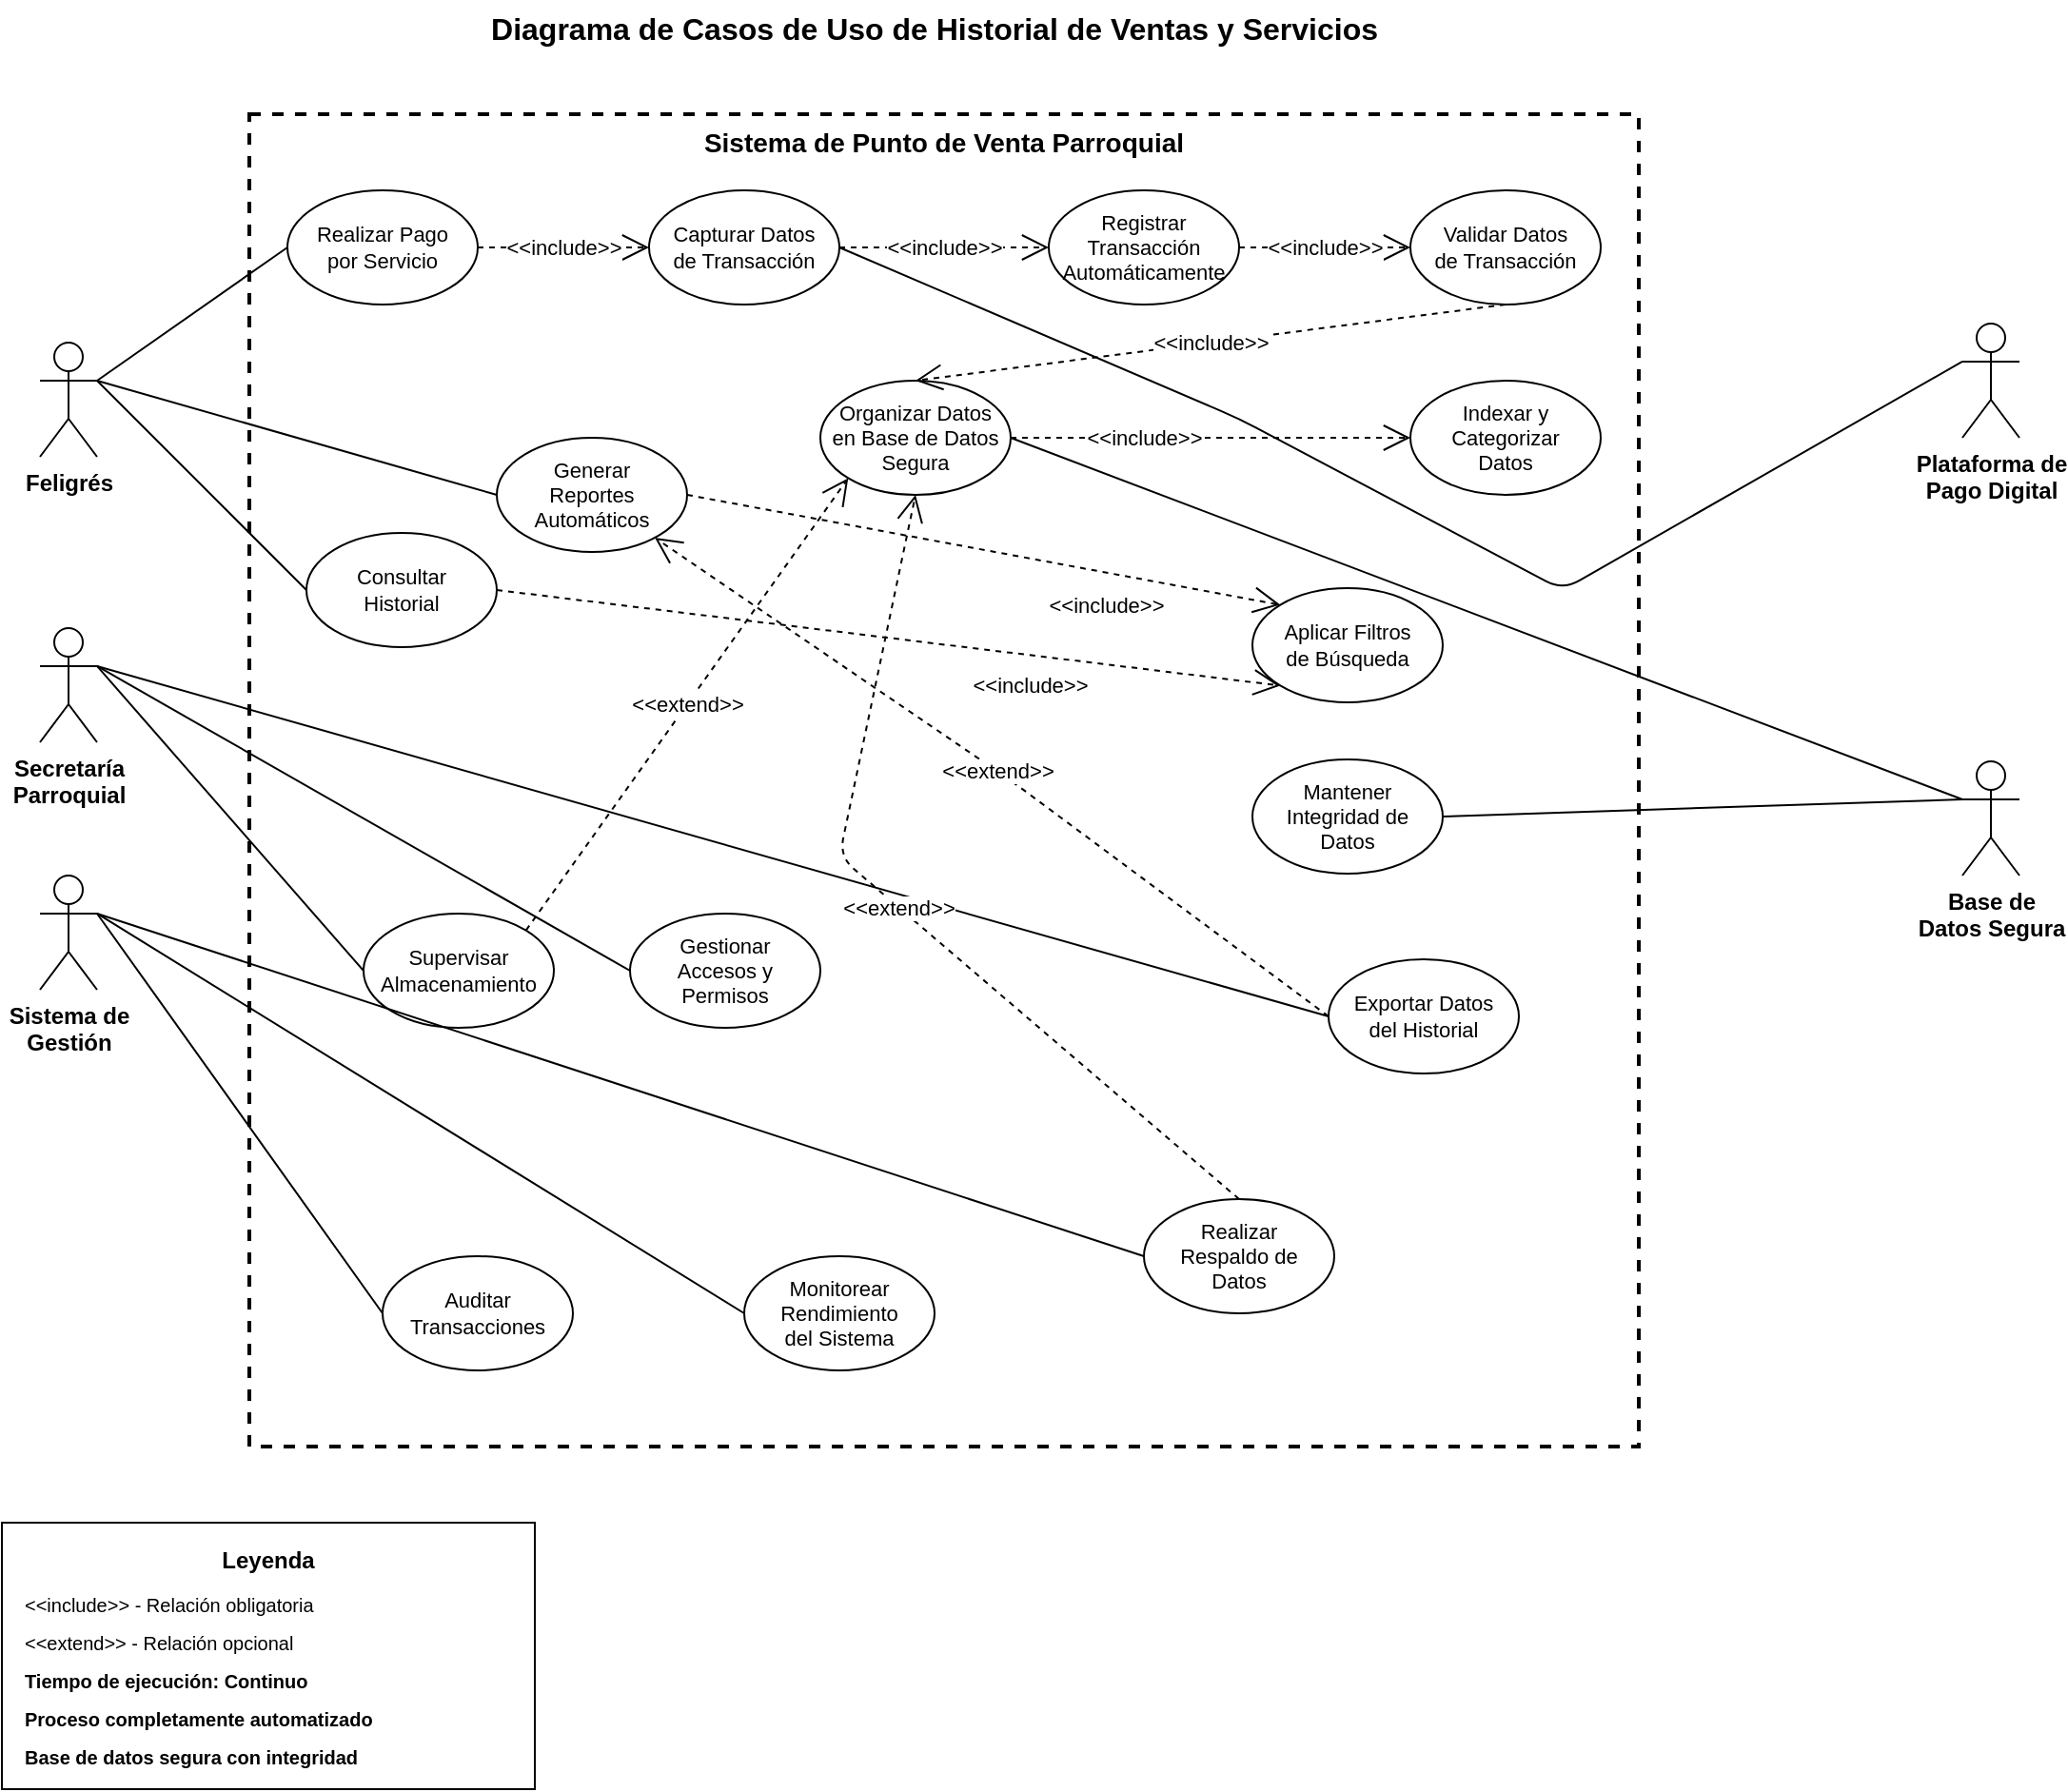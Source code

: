 <mxfile version="27.1.6">
  <diagram id="1UcnmA5p6hqGIfia_Nji" name="Página-1">
    <mxGraphModel dx="1587" dy="676" grid="1" gridSize="10" guides="1" tooltips="1" connect="1" arrows="1" fold="1" page="1" pageScale="1" pageWidth="827" pageHeight="1169" math="0" shadow="0">
      <root>
        <mxCell id="0" />
        <mxCell id="1" parent="0" />
        <mxCell id="system_boundary" value="Sistema de Punto de Venta Parroquial" style="rounded=0;whiteSpace=wrap;html=1;fillColor=none;strokeColor=#000000;strokeWidth=2;dashed=1;fontSize=14;fontStyle=1;verticalAlign=top;" parent="1" vertex="1">
          <mxGeometry x="160" y="80" width="730" height="700" as="geometry" />
        </mxCell>
        <mxCell id="actor_feligres" value="Feligrés" style="shape=umlActor;verticalLabelPosition=bottom;verticalAlign=top;html=1;outlineConnect=0;fontSize=12;fontStyle=1;" parent="1" vertex="1">
          <mxGeometry x="50" y="200" width="30" height="60" as="geometry" />
        </mxCell>
        <mxCell id="actor_secretaria" value="Secretaría&#xa;Parroquial" style="shape=umlActor;verticalLabelPosition=bottom;verticalAlign=top;html=1;outlineConnect=0;fontSize=12;fontStyle=1;" parent="1" vertex="1">
          <mxGeometry x="50" y="350" width="30" height="60" as="geometry" />
        </mxCell>
        <mxCell id="actor_sistema" value="Sistema de&#xa;Gestión" style="shape=umlActor;verticalLabelPosition=bottom;verticalAlign=top;html=1;outlineConnect=0;fontSize=12;fontStyle=1;" parent="1" vertex="1">
          <mxGeometry x="50" y="480" width="30" height="60" as="geometry" />
        </mxCell>
        <mxCell id="actor_database" value="Base de&#xa;Datos Segura" style="shape=umlActor;verticalLabelPosition=bottom;verticalAlign=top;html=1;outlineConnect=0;fontSize=12;fontStyle=1;" parent="1" vertex="1">
          <mxGeometry x="1060" y="420" width="30" height="60" as="geometry" />
        </mxCell>
        <mxCell id="actor_payment" value="Plataforma de&#xa;Pago Digital" style="shape=umlActor;verticalLabelPosition=bottom;verticalAlign=top;html=1;outlineConnect=0;fontSize=12;fontStyle=1;" parent="1" vertex="1">
          <mxGeometry x="1060" y="190" width="30" height="60" as="geometry" />
        </mxCell>
        <mxCell id="uc_realizar_pago" value="Realizar Pago&#xa;por Servicio" style="ellipse;whiteSpace=wrap;html=1;fontSize=11;" parent="1" vertex="1">
          <mxGeometry x="180" y="120" width="100" height="60" as="geometry" />
        </mxCell>
        <mxCell id="uc_capturar" value="Capturar Datos&#xa;de Transacción" style="ellipse;whiteSpace=wrap;html=1;fontSize=11;" parent="1" vertex="1">
          <mxGeometry x="370" y="120" width="100" height="60" as="geometry" />
        </mxCell>
        <mxCell id="uc_registrar" value="Registrar&#xa;Transacción&#xa;Automáticamente" style="ellipse;whiteSpace=wrap;html=1;fontSize=11;" parent="1" vertex="1">
          <mxGeometry x="580" y="120" width="100" height="60" as="geometry" />
        </mxCell>
        <mxCell id="uc_validar" value="Validar Datos&#xa;de Transacción" style="ellipse;whiteSpace=wrap;html=1;fontSize=11;" parent="1" vertex="1">
          <mxGeometry x="770" y="120" width="100" height="60" as="geometry" />
        </mxCell>
        <mxCell id="uc_organizar" value="Organizar Datos&#xa;en Base de Datos&#xa;Segura" style="ellipse;whiteSpace=wrap;html=1;fontSize=11;" parent="1" vertex="1">
          <mxGeometry x="460" y="220" width="100" height="60" as="geometry" />
        </mxCell>
        <mxCell id="uc_indexar" value="Indexar y&#xa;Categorizar&#xa;Datos" style="ellipse;whiteSpace=wrap;html=1;fontSize=11;" parent="1" vertex="1">
          <mxGeometry x="770" y="220" width="100" height="60" as="geometry" />
        </mxCell>
        <mxCell id="uc_consultar" value="Consultar&#xa;Historial" style="ellipse;whiteSpace=wrap;html=1;fontSize=11;" parent="1" vertex="1">
          <mxGeometry x="190" y="300" width="100" height="60" as="geometry" />
        </mxCell>
        <mxCell id="uc_reportes" value="Generar&#xa;Reportes&#xa;Automáticos" style="ellipse;whiteSpace=wrap;html=1;fontSize=11;" parent="1" vertex="1">
          <mxGeometry x="290" y="250" width="100" height="60" as="geometry" />
        </mxCell>
        <mxCell id="uc_filtrar" value="Aplicar Filtros&#xa;de Búsqueda" style="ellipse;whiteSpace=wrap;html=1;fontSize=11;" parent="1" vertex="1">
          <mxGeometry x="687" y="329" width="100" height="60" as="geometry" />
        </mxCell>
        <mxCell id="uc_exportar" value="Exportar Datos&#xa;del Historial" style="ellipse;whiteSpace=wrap;html=1;fontSize=11;" parent="1" vertex="1">
          <mxGeometry x="727" y="524" width="100" height="60" as="geometry" />
        </mxCell>
        <mxCell id="uc_supervisar" value="Supervisar&#xa;Almacenamiento" style="ellipse;whiteSpace=wrap;html=1;fontSize=11;" parent="1" vertex="1">
          <mxGeometry x="220" y="500" width="100" height="60" as="geometry" />
        </mxCell>
        <mxCell id="uc_accesos" value="Gestionar&#xa;Accesos y&#xa;Permisos" style="ellipse;whiteSpace=wrap;html=1;fontSize=11;" parent="1" vertex="1">
          <mxGeometry x="360" y="500" width="100" height="60" as="geometry" />
        </mxCell>
        <mxCell id="uc_backup" value="Realizar&#xa;Respaldo de&#xa;Datos" style="ellipse;whiteSpace=wrap;html=1;fontSize=11;" parent="1" vertex="1">
          <mxGeometry x="630" y="650" width="100" height="60" as="geometry" />
        </mxCell>
        <mxCell id="uc_integridad" value="Mantener&#xa;Integridad de&#xa;Datos" style="ellipse;whiteSpace=wrap;html=1;fontSize=11;" parent="1" vertex="1">
          <mxGeometry x="687" y="419" width="100" height="60" as="geometry" />
        </mxCell>
        <mxCell id="uc_auditar" value="Auditar&#xa;Transacciones" style="ellipse;whiteSpace=wrap;html=1;fontSize=11;" parent="1" vertex="1">
          <mxGeometry x="230" y="680" width="100" height="60" as="geometry" />
        </mxCell>
        <mxCell id="uc_monitorear" value="Monitorear&#xa;Rendimiento&#xa;del Sistema" style="ellipse;whiteSpace=wrap;html=1;fontSize=11;" parent="1" vertex="1">
          <mxGeometry x="420" y="680" width="100" height="60" as="geometry" />
        </mxCell>
        <mxCell id="assoc_feligres_pago" value="" style="endArrow=none;html=1;exitX=1;exitY=0.333;exitDx=0;exitDy=0;exitPerimeter=0;entryX=0;entryY=0.5;entryDx=0;entryDy=0;" parent="1" source="actor_feligres" target="uc_realizar_pago" edge="1">
          <mxGeometry width="50" height="50" relative="1" as="geometry">
            <mxPoint x="110" y="220" as="sourcePoint" />
            <mxPoint x="160" y="170" as="targetPoint" />
          </mxGeometry>
        </mxCell>
        <mxCell id="assoc_feligres_consultar" value="" style="endArrow=none;html=1;exitX=1;exitY=0.333;exitDx=0;exitDy=0;exitPerimeter=0;entryX=0;entryY=0.5;entryDx=0;entryDy=0;" parent="1" source="actor_feligres" target="uc_consultar" edge="1">
          <mxGeometry width="50" height="50" relative="1" as="geometry">
            <mxPoint x="110" y="340" as="sourcePoint" />
            <mxPoint x="160" y="290" as="targetPoint" />
          </mxGeometry>
        </mxCell>
        <mxCell id="assoc_feligres_reportes" value="" style="endArrow=none;html=1;exitX=1;exitY=0.333;exitDx=0;exitDy=0;exitPerimeter=0;entryX=0;entryY=0.5;entryDx=0;entryDy=0;" parent="1" source="actor_feligres" target="uc_reportes" edge="1">
          <mxGeometry width="50" height="50" relative="1" as="geometry">
            <mxPoint x="110" y="350" as="sourcePoint" />
            <mxPoint x="160" y="300" as="targetPoint" />
          </mxGeometry>
        </mxCell>
        <mxCell id="assoc_secretaria_supervisar" value="" style="endArrow=none;html=1;exitX=1;exitY=0.333;exitDx=0;exitDy=0;exitPerimeter=0;entryX=0;entryY=0.5;entryDx=0;entryDy=0;" parent="1" source="actor_secretaria" target="uc_supervisar" edge="1">
          <mxGeometry width="50" height="50" relative="1" as="geometry">
            <mxPoint x="110" y="370" as="sourcePoint" />
            <mxPoint x="160" y="320" as="targetPoint" />
          </mxGeometry>
        </mxCell>
        <mxCell id="assoc_secretaria_accesos" value="" style="endArrow=none;html=1;exitX=1;exitY=0.333;exitDx=0;exitDy=0;exitPerimeter=0;entryX=0;entryY=0.5;entryDx=0;entryDy=0;" parent="1" source="actor_secretaria" target="uc_accesos" edge="1">
          <mxGeometry width="50" height="50" relative="1" as="geometry">
            <mxPoint x="110" y="450" as="sourcePoint" />
            <mxPoint x="160" y="400" as="targetPoint" />
          </mxGeometry>
        </mxCell>
        <mxCell id="assoc_secretaria_exportar" value="" style="endArrow=none;html=1;exitX=1;exitY=0.333;exitDx=0;exitDy=0;exitPerimeter=0;entryX=0;entryY=0.5;entryDx=0;entryDy=0;" parent="1" source="actor_secretaria" target="uc_exportar" edge="1">
          <mxGeometry width="50" height="50" relative="1" as="geometry">
            <mxPoint x="110" y="370" as="sourcePoint" />
            <mxPoint x="590" y="350" as="targetPoint" />
          </mxGeometry>
        </mxCell>
        <mxCell id="assoc_sistema_auditar" value="" style="endArrow=none;html=1;exitX=1;exitY=0.333;exitDx=0;exitDy=0;exitPerimeter=0;entryX=0;entryY=0.5;entryDx=0;entryDy=0;" parent="1" source="actor_sistema" target="uc_auditar" edge="1">
          <mxGeometry width="50" height="50" relative="1" as="geometry">
            <mxPoint x="110" y="500" as="sourcePoint" />
            <mxPoint x="160" y="450" as="targetPoint" />
          </mxGeometry>
        </mxCell>
        <mxCell id="assoc_sistema_monitorear" value="" style="endArrow=none;html=1;exitX=1;exitY=0.333;exitDx=0;exitDy=0;exitPerimeter=0;entryX=0;entryY=0.5;entryDx=0;entryDy=0;" parent="1" source="actor_sistema" target="uc_monitorear" edge="1">
          <mxGeometry width="50" height="50" relative="1" as="geometry">
            <mxPoint x="110" y="550" as="sourcePoint" />
            <mxPoint x="160" y="500" as="targetPoint" />
          </mxGeometry>
        </mxCell>
        <mxCell id="assoc_sistema_backup" value="" style="endArrow=none;html=1;exitX=1;exitY=0.333;exitDx=0;exitDy=0;exitPerimeter=0;entryX=0;entryY=0.5;entryDx=0;entryDy=0;" parent="1" source="actor_sistema" target="uc_backup" edge="1">
          <mxGeometry width="50" height="50" relative="1" as="geometry">
            <mxPoint x="110" y="500" as="sourcePoint" />
            <mxPoint x="450" y="450" as="targetPoint" />
          </mxGeometry>
        </mxCell>
        <mxCell id="assoc_payment_capturar" value="" style="endArrow=none;html=1;exitX=0;exitY=0.333;exitDx=0;exitDy=0;exitPerimeter=0;entryX=1;entryY=0.5;entryDx=0;entryDy=0;" parent="1" source="actor_payment" target="uc_capturar" edge="1">
          <mxGeometry width="50" height="50" relative="1" as="geometry">
            <mxPoint x="770" y="200" as="sourcePoint" />
            <mxPoint x="430" y="150" as="targetPoint" />
            <Array as="points">
              <mxPoint x="850" y="330" />
              <mxPoint x="680" y="240" />
            </Array>
          </mxGeometry>
        </mxCell>
        <mxCell id="assoc_database_organizar" value="" style="endArrow=none;html=1;exitX=0;exitY=0.333;exitDx=0;exitDy=0;exitPerimeter=0;entryX=1;entryY=0.5;entryDx=0;entryDy=0;" parent="1" source="actor_database" target="uc_organizar" edge="1">
          <mxGeometry width="50" height="50" relative="1" as="geometry">
            <mxPoint x="770" y="300" as="sourcePoint" />
            <mxPoint x="570" y="250" as="targetPoint" />
          </mxGeometry>
        </mxCell>
        <mxCell id="assoc_database_integridad" value="" style="endArrow=none;html=1;exitX=0;exitY=0.333;exitDx=0;exitDy=0;exitPerimeter=0;entryX=1;entryY=0.5;entryDx=0;entryDy=0;" parent="1" source="actor_database" target="uc_integridad" edge="1">
          <mxGeometry width="50" height="50" relative="1" as="geometry">
            <mxPoint x="770" y="300" as="sourcePoint" />
            <mxPoint x="710" y="450" as="targetPoint" />
          </mxGeometry>
        </mxCell>
        <mxCell id="include_capturar" value="&amp;lt;&amp;lt;include&amp;gt;&amp;gt;" style="endArrow=open;endSize=12;dashed=1;html=1;exitX=1;exitY=0.5;exitDx=0;exitDy=0;entryX=0;entryY=0.5;entryDx=0;entryDy=0;" parent="1" source="uc_realizar_pago" target="uc_capturar" edge="1">
          <mxGeometry width="160" relative="1" as="geometry">
            <mxPoint x="290" y="150" as="sourcePoint" />
            <mxPoint x="450" y="150" as="targetPoint" />
          </mxGeometry>
        </mxCell>
        <mxCell id="include_registrar" value="&amp;lt;&amp;lt;include&amp;gt;&amp;gt;" style="endArrow=open;endSize=12;dashed=1;html=1;exitX=1;exitY=0.5;exitDx=0;exitDy=0;entryX=0;entryY=0.5;entryDx=0;entryDy=0;" parent="1" source="uc_capturar" target="uc_registrar" edge="1">
          <mxGeometry width="160" relative="1" as="geometry">
            <mxPoint x="430" y="150" as="sourcePoint" />
            <mxPoint x="590" y="150" as="targetPoint" />
          </mxGeometry>
        </mxCell>
        <mxCell id="include_validar" value="&amp;lt;&amp;lt;include&amp;gt;&amp;gt;" style="endArrow=open;endSize=12;dashed=1;html=1;exitX=1;exitY=0.5;exitDx=0;exitDy=0;entryX=0;entryY=0.5;entryDx=0;entryDy=0;" parent="1" source="uc_registrar" target="uc_validar" edge="1">
          <mxGeometry width="160" relative="1" as="geometry">
            <mxPoint x="570" y="150" as="sourcePoint" />
            <mxPoint x="730" y="150" as="targetPoint" />
          </mxGeometry>
        </mxCell>
        <mxCell id="include_organizar" value="&amp;lt;&amp;lt;include&amp;gt;&amp;gt;" style="endArrow=open;endSize=12;dashed=1;html=1;exitX=0.5;exitY=1;exitDx=0;exitDy=0;entryX=0.5;entryY=0;entryDx=0;entryDy=0;" parent="1" source="uc_validar" target="uc_organizar" edge="1">
          <mxGeometry width="160" relative="1" as="geometry">
            <mxPoint x="650" y="190" as="sourcePoint" />
            <mxPoint x="510" y="210" as="targetPoint" />
          </mxGeometry>
        </mxCell>
        <mxCell id="include_indexar" value="&amp;lt;&amp;lt;include&amp;gt;&amp;gt;" style="endArrow=open;endSize=12;dashed=1;html=1;exitX=1;exitY=0.5;exitDx=0;exitDy=0;entryX=0;entryY=0.5;entryDx=0;entryDy=0;" parent="1" source="uc_organizar" target="uc_indexar" edge="1">
          <mxGeometry x="-0.333" width="160" relative="1" as="geometry">
            <mxPoint x="570" y="250" as="sourcePoint" />
            <mxPoint x="730" y="250" as="targetPoint" />
            <mxPoint as="offset" />
          </mxGeometry>
        </mxCell>
        <mxCell id="include_filtrar" value="&amp;lt;&amp;lt;include&amp;gt;&amp;gt;" style="endArrow=open;endSize=12;dashed=1;html=1;exitX=1;exitY=0.5;exitDx=0;exitDy=0;entryX=0;entryY=1;entryDx=0;entryDy=0;" parent="1" source="uc_consultar" target="uc_filtrar" edge="1">
          <mxGeometry x="0.37" y="-16" width="160" relative="1" as="geometry">
            <mxPoint x="290" y="350" as="sourcePoint" />
            <mxPoint x="450" y="350" as="targetPoint" />
            <mxPoint as="offset" />
          </mxGeometry>
        </mxCell>
        <mxCell id="include_reportes_filtrar" value="&amp;lt;&amp;lt;include&amp;gt;&amp;gt;" style="endArrow=open;endSize=12;dashed=1;html=1;exitX=1;exitY=0.5;exitDx=0;exitDy=0;entryX=0;entryY=0;entryDx=0;entryDy=0;" parent="1" source="uc_reportes" target="uc_filtrar" edge="1">
          <mxGeometry x="0.431" y="-17" width="160" relative="1" as="geometry">
            <mxPoint x="430" y="350" as="sourcePoint" />
            <mxPoint x="590" y="350" as="targetPoint" />
            <mxPoint as="offset" />
          </mxGeometry>
        </mxCell>
        <mxCell id="extend_exportar" value="&amp;lt;&amp;lt;extend&amp;gt;&amp;gt;" style="endArrow=open;endSize=12;dashed=1;html=1;exitX=0;exitY=0.5;exitDx=0;exitDy=0;" parent="1" source="uc_exportar" target="uc_reportes" edge="1">
          <mxGeometry width="160" relative="1" as="geometry">
            <mxPoint x="590" y="350" as="sourcePoint" />
            <mxPoint x="430" y="350" as="targetPoint" />
            <Array as="points">
              <mxPoint x="560" y="430" />
            </Array>
          </mxGeometry>
        </mxCell>
        <mxCell id="extend_supervisar" value="&amp;lt;&amp;lt;extend&amp;gt;&amp;gt;" style="endArrow=open;endSize=12;dashed=1;html=1;exitX=1;exitY=0;exitDx=0;exitDy=0;entryX=0;entryY=1;entryDx=0;entryDy=0;" parent="1" source="uc_supervisar" target="uc_organizar" edge="1">
          <mxGeometry width="160" relative="1" as="geometry">
            <mxPoint x="290" y="410" as="sourcePoint" />
            <mxPoint x="450" y="280" as="targetPoint" />
          </mxGeometry>
        </mxCell>
        <mxCell id="extend_backup" value="&amp;lt;&amp;lt;extend&amp;gt;&amp;gt;" style="endArrow=open;endSize=12;dashed=1;html=1;exitX=0.5;exitY=0;exitDx=0;exitDy=0;entryX=0.5;entryY=1;entryDx=0;entryDy=0;" parent="1" source="uc_backup" target="uc_organizar" edge="1">
          <mxGeometry width="160" relative="1" as="geometry">
            <mxPoint x="510" y="410" as="sourcePoint" />
            <mxPoint x="510" y="290" as="targetPoint" />
            <Array as="points">
              <mxPoint x="470" y="470" />
            </Array>
          </mxGeometry>
        </mxCell>
        <mxCell id="title" value="Diagrama de Casos de Uso de Historial de Ventas y Servicios" style="text;html=1;strokeColor=none;fillColor=none;align=center;verticalAlign=middle;whiteSpace=wrap;rounded=0;fontSize=16;fontStyle=1;" parent="1" vertex="1">
          <mxGeometry x="170" y="20" width="700" height="30" as="geometry" />
        </mxCell>
        <mxCell id="legend_box" value="" style="rounded=0;whiteSpace=wrap;html=1;fillColor=none;strokeColor=#000000;strokeWidth=1;" parent="1" vertex="1">
          <mxGeometry x="30" y="820" width="280" height="140" as="geometry" />
        </mxCell>
        <mxCell id="legend_title" value="Leyenda" style="text;html=1;strokeColor=none;fillColor=none;align=center;verticalAlign=middle;whiteSpace=wrap;rounded=0;fontSize=12;fontStyle=1;" parent="1" vertex="1">
          <mxGeometry x="140" y="830" width="60" height="20" as="geometry" />
        </mxCell>
        <mxCell id="legend_include" value="&amp;lt;&amp;lt;include&amp;gt;&amp;gt; - Relación obligatoria" style="text;html=1;strokeColor=none;fillColor=none;align=left;verticalAlign=middle;whiteSpace=wrap;rounded=0;fontSize=10;" parent="1" vertex="1">
          <mxGeometry x="40" y="855" width="250" height="15" as="geometry" />
        </mxCell>
        <mxCell id="legend_extend" value="&amp;lt;&amp;lt;extend&amp;gt;&amp;gt; - Relación opcional" style="text;html=1;strokeColor=none;fillColor=none;align=left;verticalAlign=middle;whiteSpace=wrap;rounded=0;fontSize=10;" parent="1" vertex="1">
          <mxGeometry x="40" y="875" width="250" height="15" as="geometry" />
        </mxCell>
        <mxCell id="legend_time" value="Tiempo de ejecución: Continuo" style="text;html=1;strokeColor=none;fillColor=none;align=left;verticalAlign=middle;whiteSpace=wrap;rounded=0;fontSize=10;fontStyle=1;" parent="1" vertex="1">
          <mxGeometry x="40" y="895" width="250" height="15" as="geometry" />
        </mxCell>
        <mxCell id="legend_automation" value="Proceso completamente automatizado" style="text;html=1;strokeColor=none;fillColor=none;align=left;verticalAlign=middle;whiteSpace=wrap;rounded=0;fontSize=10;fontStyle=1;" parent="1" vertex="1">
          <mxGeometry x="40" y="915" width="250" height="15" as="geometry" />
        </mxCell>
        <mxCell id="legend_security" value="Base de datos segura con integridad" style="text;html=1;strokeColor=none;fillColor=none;align=left;verticalAlign=middle;whiteSpace=wrap;rounded=0;fontSize=10;fontStyle=1;" parent="1" vertex="1">
          <mxGeometry x="40" y="935" width="250" height="15" as="geometry" />
        </mxCell>
      </root>
    </mxGraphModel>
  </diagram>
</mxfile>
